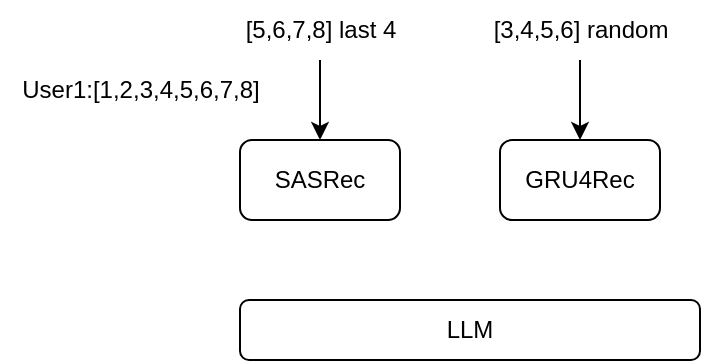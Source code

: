 <mxfile version="28.2.1">
  <diagram name="第 1 页" id="93aCTpJLAL_9xejAEjMj">
    <mxGraphModel dx="1665" dy="463" grid="1" gridSize="10" guides="1" tooltips="1" connect="1" arrows="1" fold="1" page="1" pageScale="1" pageWidth="827" pageHeight="1169" math="0" shadow="0">
      <root>
        <mxCell id="0" />
        <mxCell id="1" parent="0" />
        <mxCell id="J960qSndon-mCkZW82JH-1" value="SASRec" style="rounded=1;whiteSpace=wrap;html=1;" vertex="1" parent="1">
          <mxGeometry x="90" y="120" width="80" height="40" as="geometry" />
        </mxCell>
        <mxCell id="J960qSndon-mCkZW82JH-2" value="GRU4Rec" style="rounded=1;whiteSpace=wrap;html=1;" vertex="1" parent="1">
          <mxGeometry x="220" y="120" width="80" height="40" as="geometry" />
        </mxCell>
        <mxCell id="J960qSndon-mCkZW82JH-6" value="User1:[1,2,3,4,5,6,7,8]" style="text;html=1;align=center;verticalAlign=middle;resizable=0;points=[];autosize=1;strokeColor=none;fillColor=none;" vertex="1" parent="1">
          <mxGeometry x="-30" y="80" width="140" height="30" as="geometry" />
        </mxCell>
        <mxCell id="J960qSndon-mCkZW82JH-11" value="" style="edgeStyle=orthogonalEdgeStyle;rounded=0;orthogonalLoop=1;jettySize=auto;html=1;" edge="1" parent="1" source="J960qSndon-mCkZW82JH-7" target="J960qSndon-mCkZW82JH-1">
          <mxGeometry relative="1" as="geometry" />
        </mxCell>
        <mxCell id="J960qSndon-mCkZW82JH-7" value="[5,6,7,8] last 4" style="text;html=1;align=center;verticalAlign=middle;resizable=0;points=[];autosize=1;strokeColor=none;fillColor=none;" vertex="1" parent="1">
          <mxGeometry x="80" y="50" width="100" height="30" as="geometry" />
        </mxCell>
        <mxCell id="J960qSndon-mCkZW82JH-12" value="" style="edgeStyle=orthogonalEdgeStyle;rounded=0;orthogonalLoop=1;jettySize=auto;html=1;" edge="1" parent="1" source="J960qSndon-mCkZW82JH-8" target="J960qSndon-mCkZW82JH-2">
          <mxGeometry relative="1" as="geometry" />
        </mxCell>
        <mxCell id="J960qSndon-mCkZW82JH-8" value="[3,4,5,6] random" style="text;html=1;align=center;verticalAlign=middle;resizable=0;points=[];autosize=1;strokeColor=none;fillColor=none;" vertex="1" parent="1">
          <mxGeometry x="205" y="50" width="110" height="30" as="geometry" />
        </mxCell>
        <mxCell id="J960qSndon-mCkZW82JH-13" value="LLM" style="rounded=1;whiteSpace=wrap;html=1;" vertex="1" parent="1">
          <mxGeometry x="90" y="200" width="230" height="30" as="geometry" />
        </mxCell>
      </root>
    </mxGraphModel>
  </diagram>
</mxfile>
